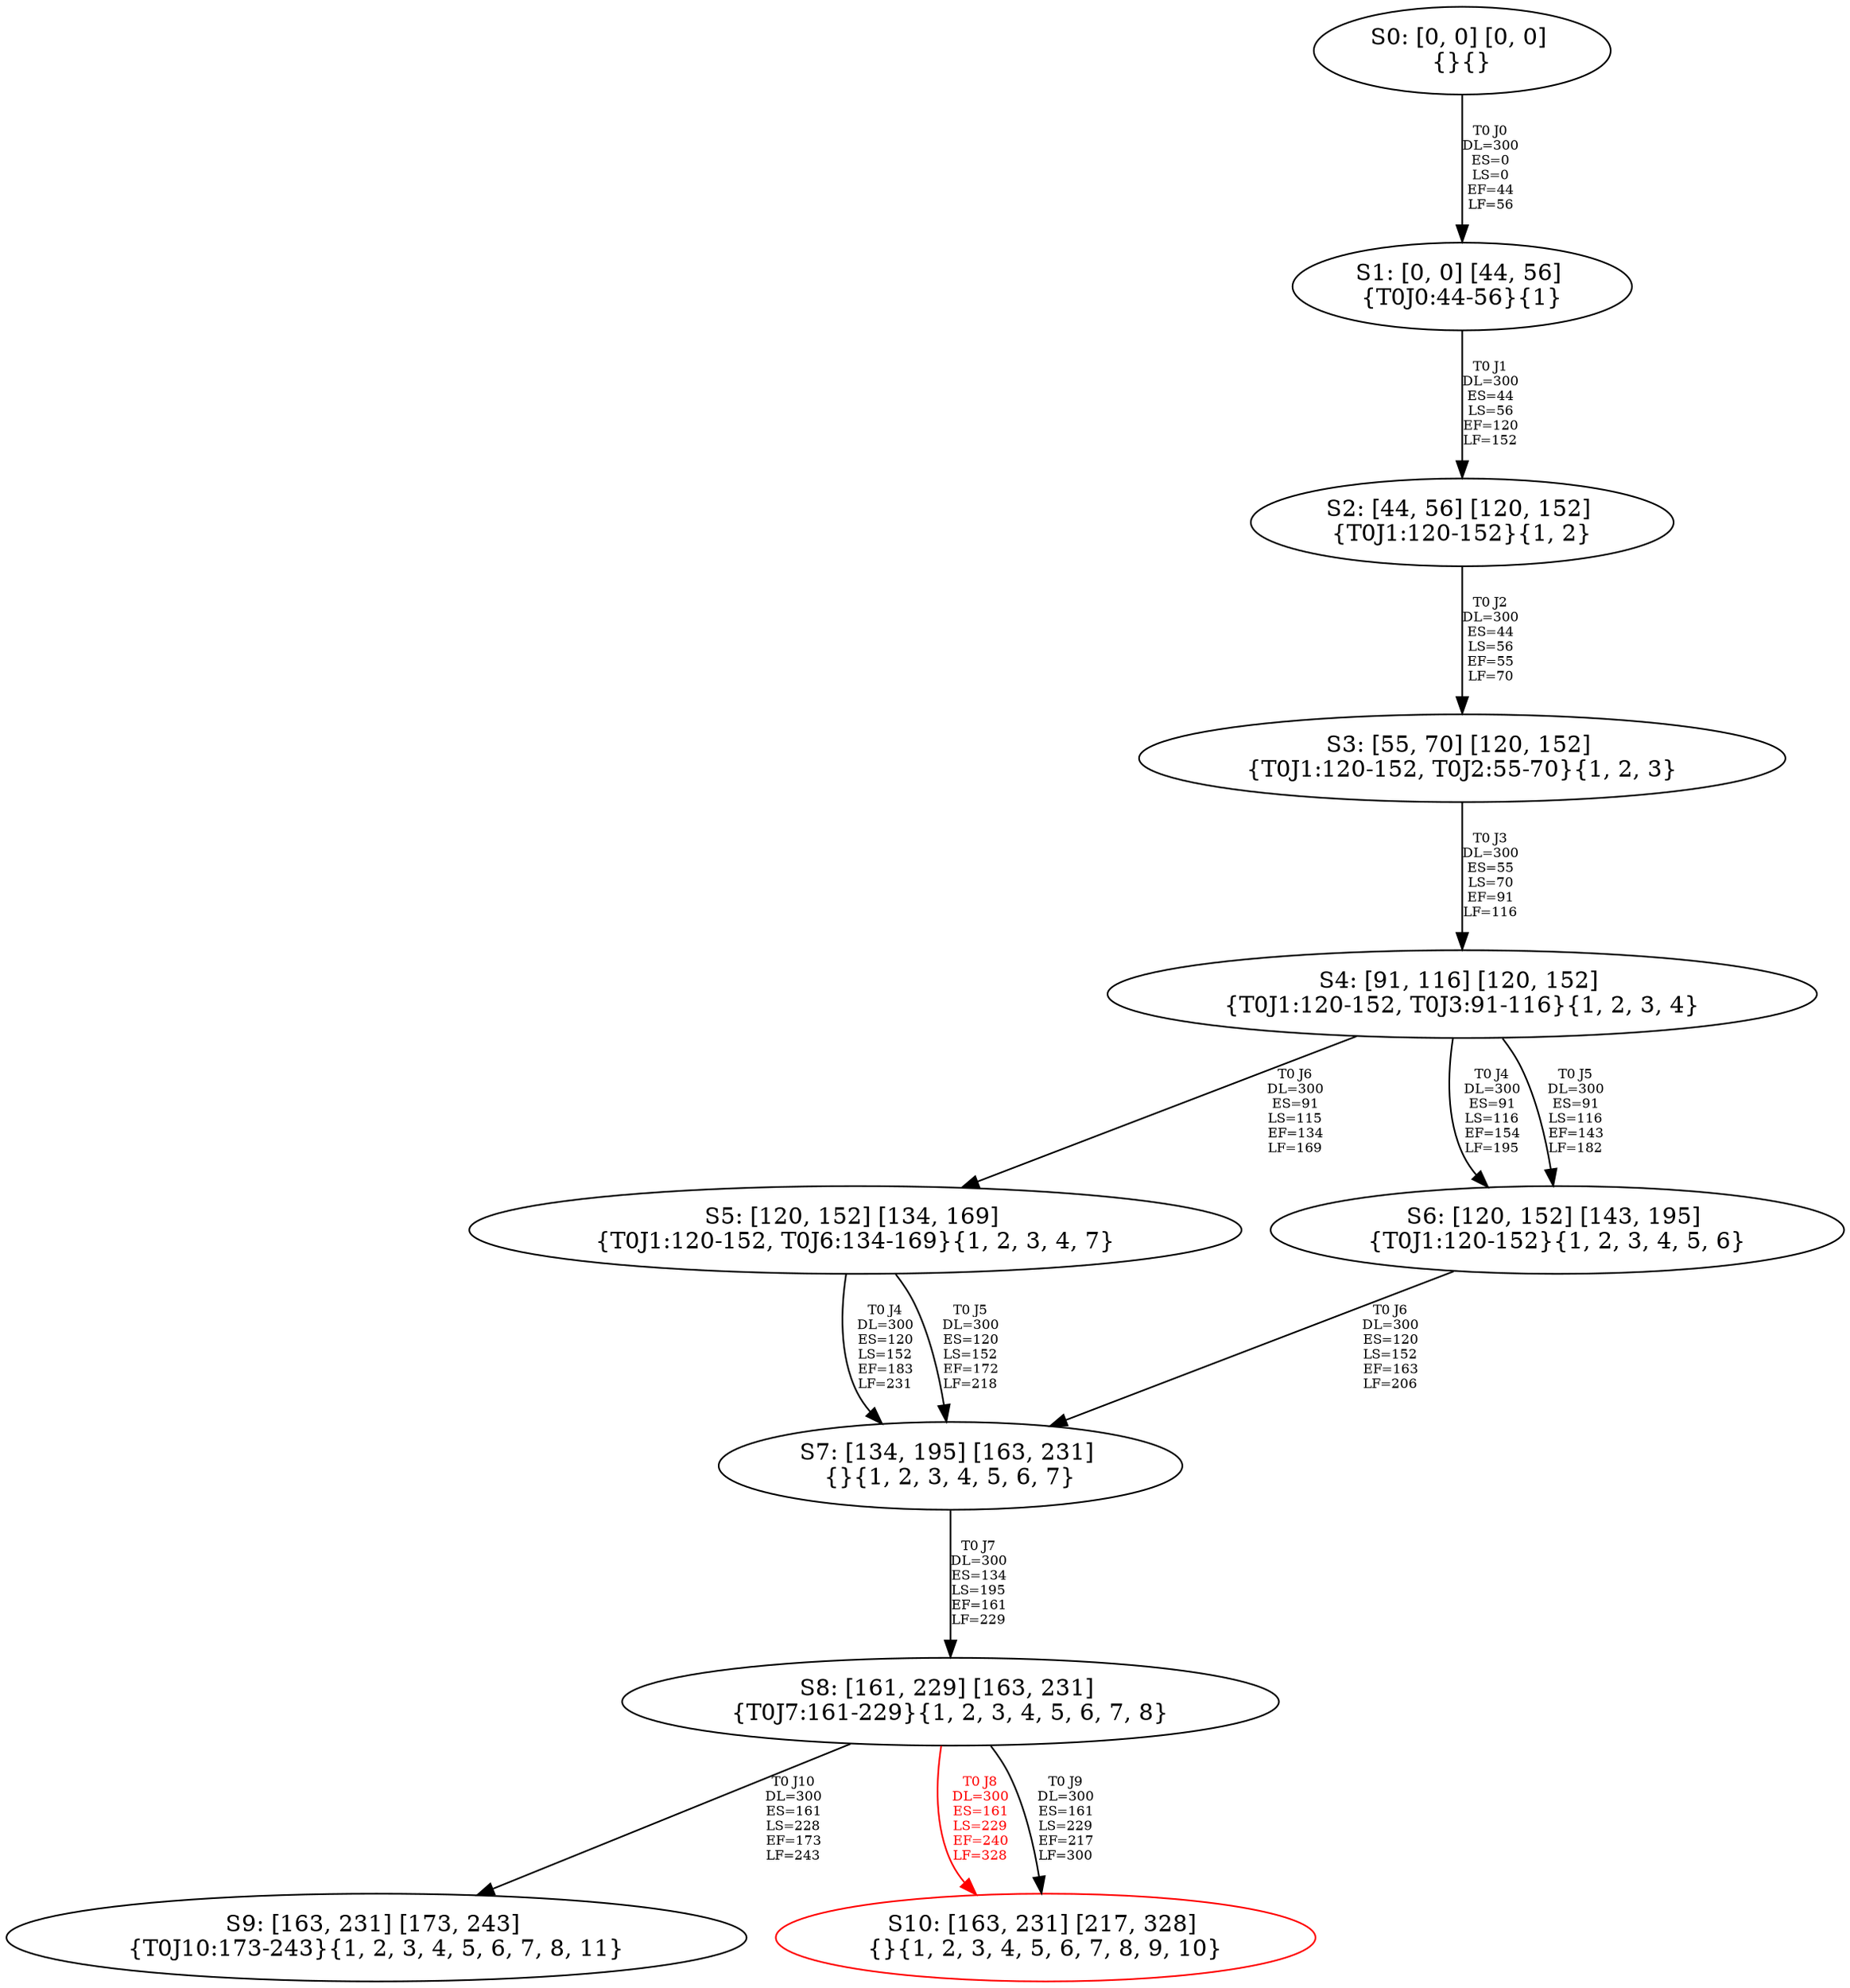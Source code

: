 digraph {
	S0[label="S0: [0, 0] [0, 0] \n{}{}"];
	S1[label="S1: [0, 0] [44, 56] \n{T0J0:44-56}{1}"];
	S2[label="S2: [44, 56] [120, 152] \n{T0J1:120-152}{1, 2}"];
	S3[label="S3: [55, 70] [120, 152] \n{T0J1:120-152, T0J2:55-70}{1, 2, 3}"];
	S4[label="S4: [91, 116] [120, 152] \n{T0J1:120-152, T0J3:91-116}{1, 2, 3, 4}"];
	S5[label="S5: [120, 152] [134, 169] \n{T0J1:120-152, T0J6:134-169}{1, 2, 3, 4, 7}"];
	S6[label="S6: [120, 152] [143, 195] \n{T0J1:120-152}{1, 2, 3, 4, 5, 6}"];
	S7[label="S7: [134, 195] [163, 231] \n{}{1, 2, 3, 4, 5, 6, 7}"];
	S8[label="S8: [161, 229] [163, 231] \n{T0J7:161-229}{1, 2, 3, 4, 5, 6, 7, 8}"];
	S9[label="S9: [163, 231] [173, 243] \n{T0J10:173-243}{1, 2, 3, 4, 5, 6, 7, 8, 11}"];
	S10[label="S10: [163, 231] [217, 328] \n{}{1, 2, 3, 4, 5, 6, 7, 8, 9, 10}"];
	S0 -> S1[label="T0 J0\nDL=300\nES=0\nLS=0\nEF=44\nLF=56",fontsize=8];
	S1 -> S2[label="T0 J1\nDL=300\nES=44\nLS=56\nEF=120\nLF=152",fontsize=8];
	S2 -> S3[label="T0 J2\nDL=300\nES=44\nLS=56\nEF=55\nLF=70",fontsize=8];
	S3 -> S4[label="T0 J3\nDL=300\nES=55\nLS=70\nEF=91\nLF=116",fontsize=8];
	S4 -> S6[label="T0 J4\nDL=300\nES=91\nLS=116\nEF=154\nLF=195",fontsize=8];
	S4 -> S6[label="T0 J5\nDL=300\nES=91\nLS=116\nEF=143\nLF=182",fontsize=8];
	S4 -> S5[label="T0 J6\nDL=300\nES=91\nLS=115\nEF=134\nLF=169",fontsize=8];
	S5 -> S7[label="T0 J4\nDL=300\nES=120\nLS=152\nEF=183\nLF=231",fontsize=8];
	S5 -> S7[label="T0 J5\nDL=300\nES=120\nLS=152\nEF=172\nLF=218",fontsize=8];
	S6 -> S7[label="T0 J6\nDL=300\nES=120\nLS=152\nEF=163\nLF=206",fontsize=8];
	S7 -> S8[label="T0 J7\nDL=300\nES=134\nLS=195\nEF=161\nLF=229",fontsize=8];
	S8 -> S10[label="T0 J8\nDL=300\nES=161\nLS=229\nEF=240\nLF=328",color=Red,fontcolor=Red,fontsize=8];
S10[color=Red];
	S8 -> S10[label="T0 J9\nDL=300\nES=161\nLS=229\nEF=217\nLF=300",fontsize=8];
	S8 -> S9[label="T0 J10\nDL=300\nES=161\nLS=228\nEF=173\nLF=243",fontsize=8];
}
